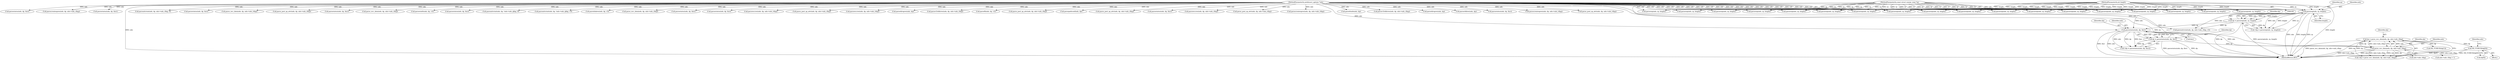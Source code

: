 digraph "0_tcpdump_19d25dd8781620cd41bf178a5e2e27fc1cf242d0@array" {
"1000497" [label="(Call,ND_TCHECK(dp[0]))"];
"1000480" [label="(Call,dp = parse_wcc_data(ndo, dp, ndo->ndo_vflag))"];
"1000482" [label="(Call,parse_wcc_data(ndo, dp, ndo->ndo_vflag))"];
"1000472" [label="(Call,parsestatus(ndo, dp, &er))"];
"1000460" [label="(Call,parserep(ndo, rp, length))"];
"1000101" [label="(MethodParameterIn,netdissect_options *ndo)"];
"1000102" [label="(MethodParameterIn,const struct sunrpc_msg *rp)"];
"1000105" [label="(MethodParameterIn,int length)"];
"1000458" [label="(Call,dp = parserep(ndo, rp, length))"];
"1000470" [label="(Call,dp = parsestatus(ndo, dp, &er))"];
"1000781" [label="(Call,parse_post_op_attr(ndo, dp, ndo->ndo_vflag))"];
"1000666" [label="(Call,parsestatus(ndo, dp, &er))"];
"1000498" [label="(Call,dp[0])"];
"1000479" [label="(Call,!(dp = parse_wcc_data(ndo, dp, ndo->ndo_vflag)))"];
"1000204" [label="(Call,parserep(ndo, rp, length))"];
"1000869" [label="(Call,parserep(ndo, rp, length))"];
"1000710" [label="(Call,parse_wcc_data(ndo, dp, ndo->ndo_vflag))"];
"1000105" [label="(MethodParameterIn,int length)"];
"1000879" [label="(Call,parsestatfs(ndo, dp, v3))"];
"1000737" [label="(Call,parsestatus(ndo, dp, &er))"];
"1000101" [label="(MethodParameterIn,netdissect_options *ndo)"];
"1000469" [label="(Call,!(dp = parsestatus(ndo, dp, &er)))"];
"1000624" [label="(Call,parserep(ndo, rp, length))"];
"1000482" [label="(Call,parse_wcc_data(ndo, dp, ndo->ndo_vflag))"];
"1000457" [label="(Call,!(dp = parserep(ndo, rp, length)))"];
"1000458" [label="(Call,dp = parserep(ndo, rp, length))"];
"1000485" [label="(Call,ndo->ndo_vflag)"];
"1000188" [label="(Call,parseattrstat(ndo, dp, !ndo->ndo_qflag, 0))"];
"1000152" [label="(Call,parseattrstat(ndo, dp, !ndo->ndo_qflag, v3))"];
"1000367" [label="(Call,parselinkres(ndo, dp, v3))"];
"1000463" [label="(Identifier,length)"];
"1000796" [label="(Call,parse_wcc_data(ndo, dp, ndo->ndo_vflag))"];
"1000496" [label="(Block,)"];
"1000216" [label="(Call,parsestatus(ndo, dp, &er))"];
"1000808" [label="(Call,parsestatus(ndo, dp, &er))"];
"1000177" [label="(Call,parsewccres(ndo, dp, ndo->ndo_vflag))"];
"1000512" [label="(Call,ndo->ndo_vflag > 1)"];
"1000168" [label="(Call,parserep(ndo, rp, length))"];
"1000401" [label="(Call,parse_post_op_attr(ndo, dp, ndo->ndo_vflag))"];
"1000357" [label="(Call,parserep(ndo, rp, length))"];
"1000474" [label="(Identifier,dp)"];
"1000503" [label="(Identifier,ndo)"];
"1000655" [label="(Call,parsewccres(ndo, dp, ndo->ndo_vflag))"];
"1000472" [label="(Call,parsestatus(ndo, dp, &er))"];
"1000578" [label="(Call,parsediropres(ndo, dp))"];
"1000858" [label="(Call,parsev3rddirres(ndo, dp, ndo->ndo_vflag))"];
"1000250" [label="(Call,parsefh(ndo, dp, v3))"];
"1000480" [label="(Call,dp = parse_wcc_data(ndo, dp, ndo->ndo_vflag))"];
"1000328" [label="(Call,parse_post_op_attr(ndo, dp, ndo->ndo_vflag))"];
"1000484" [label="(Identifier,dp)"];
"1000481" [label="(Identifier,dp)"];
"1000908" [label="(Call,parserep(ndo, rp, length))"];
"1000918" [label="(Call,parsepathconf(ndo, dp))"];
"1000277" [label="(Call,parse_post_op_attr(ndo, dp, ndo->ndo_vflag))"];
"1000611" [label="(Call,parsestatus(ndo, dp, &er))"];
"1000889" [label="(Call,parserep(ndo, rp, length))"];
"1000937" [label="(Call,parsewccres(ndo, dp, ndo->ndo_vflag))"];
"1000473" [label="(Identifier,ndo)"];
"1000483" [label="(Identifier,ndo)"];
"1000238" [label="(Call,parse_post_op_attr(ndo, dp, ndo->ndo_vflag))"];
"1000470" [label="(Call,dp = parsestatus(ndo, dp, &er))"];
"1000750" [label="(Call,parserep(ndo, rp, length))"];
"1000471" [label="(Identifier,dp)"];
"1000852" [label="(Call,parserep(ndo, rp, length))"];
"1000631" [label="(Call,parsecreateopres(ndo, dp, ndo->ndo_vflag))"];
"1000958" [label="(MethodReturn,RET)"];
"1000379" [label="(Call,parserep(ndo, rp, length))"];
"1000899" [label="(Call,parsefsinfo(ndo, dp))"];
"1000301" [label="(Call,parserep(ndo, rp, length))"];
"1000646" [label="(Call,parserep(ndo, rp, length))"];
"1000830" [label="(Call,parsev3rddirres(ndo, dp, ndo->ndo_vflag))"];
"1000556" [label="(Call,parserep(ndo, rp, length))"];
"1000290" [label="(Call,parsediropres(ndo, dp))"];
"1000589" [label="(Call,parserep(ndo, rp, length))"];
"1000841" [label="(Call,parserddires(ndo, dp))"];
"1000462" [label="(Identifier,rp)"];
"1000459" [label="(Identifier,dp)"];
"1000310" [label="(Call,parsestatus(ndo, dp, &er))"];
"1000566" [label="(Call,parsecreateopres(ndo, dp, ndo->ndo_vflag))"];
"1000259" [label="(Call,parse_post_op_attr(ndo, dp, ndo->ndo_vflag))"];
"1000102" [label="(MethodParameterIn,const struct sunrpc_msg *rp)"];
"1000391" [label="(Call,parsestatus(ndo, dp, &er))"];
"1000927" [label="(Call,parserep(ndo, rp, length))"];
"1000679" [label="(Call,parserep(ndo, rp, length))"];
"1000599" [label="(Call,parsecreateopres(ndo, dp, ndo->ndo_vflag))"];
"1000518" [label="(Call,ND_TCHECK(dp[1]))"];
"1000497" [label="(Call,ND_TCHECK(dp[0]))"];
"1000142" [label="(Call,parserep(ndo, rp, length))"];
"1000691" [label="(Call,parsestatus(ndo, dp, &er))"];
"1000540" [label="(Call,parseattrstat(ndo, dp, ndo->ndo_vflag, v3))"];
"1000460" [label="(Call,parserep(ndo, rp, length))"];
"1000445" [label="(Call,parseattrstat(ndo, dp, ndo->ndo_vflag, 0))"];
"1000762" [label="(Call,parsestatus(ndo, dp, &er))"];
"1000821" [label="(Call,parserep(ndo, rp, length))"];
"1000461" [label="(Identifier,ndo)"];
"1000475" [label="(Call,&er)"];
"1000725" [label="(Call,parse_wcc_data(ndo, dp, ndo->ndo_vflag))"];
"1000497" -> "1000496"  [label="AST: "];
"1000497" -> "1000498"  [label="CFG: "];
"1000498" -> "1000497"  [label="AST: "];
"1000503" -> "1000497"  [label="CFG: "];
"1000497" -> "1000958"  [label="DDG: dp[0]"];
"1000497" -> "1000958"  [label="DDG: ND_TCHECK(dp[0])"];
"1000480" -> "1000497"  [label="DDG: dp"];
"1000480" -> "1000479"  [label="AST: "];
"1000480" -> "1000482"  [label="CFG: "];
"1000481" -> "1000480"  [label="AST: "];
"1000482" -> "1000480"  [label="AST: "];
"1000479" -> "1000480"  [label="CFG: "];
"1000480" -> "1000958"  [label="DDG: dp"];
"1000480" -> "1000958"  [label="DDG: parse_wcc_data(ndo, dp, ndo->ndo_vflag)"];
"1000480" -> "1000479"  [label="DDG: dp"];
"1000482" -> "1000480"  [label="DDG: ndo"];
"1000482" -> "1000480"  [label="DDG: dp"];
"1000482" -> "1000480"  [label="DDG: ndo->ndo_vflag"];
"1000480" -> "1000518"  [label="DDG: dp"];
"1000482" -> "1000485"  [label="CFG: "];
"1000483" -> "1000482"  [label="AST: "];
"1000484" -> "1000482"  [label="AST: "];
"1000485" -> "1000482"  [label="AST: "];
"1000482" -> "1000958"  [label="DDG: ndo"];
"1000482" -> "1000958"  [label="DDG: ndo->ndo_vflag"];
"1000482" -> "1000479"  [label="DDG: ndo"];
"1000482" -> "1000479"  [label="DDG: dp"];
"1000482" -> "1000479"  [label="DDG: ndo->ndo_vflag"];
"1000472" -> "1000482"  [label="DDG: ndo"];
"1000101" -> "1000482"  [label="DDG: ndo"];
"1000470" -> "1000482"  [label="DDG: dp"];
"1000482" -> "1000512"  [label="DDG: ndo->ndo_vflag"];
"1000472" -> "1000470"  [label="AST: "];
"1000472" -> "1000475"  [label="CFG: "];
"1000473" -> "1000472"  [label="AST: "];
"1000474" -> "1000472"  [label="AST: "];
"1000475" -> "1000472"  [label="AST: "];
"1000470" -> "1000472"  [label="CFG: "];
"1000472" -> "1000958"  [label="DDG: &er"];
"1000472" -> "1000958"  [label="DDG: ndo"];
"1000472" -> "1000469"  [label="DDG: ndo"];
"1000472" -> "1000469"  [label="DDG: dp"];
"1000472" -> "1000469"  [label="DDG: &er"];
"1000472" -> "1000470"  [label="DDG: ndo"];
"1000472" -> "1000470"  [label="DDG: dp"];
"1000472" -> "1000470"  [label="DDG: &er"];
"1000460" -> "1000472"  [label="DDG: ndo"];
"1000101" -> "1000472"  [label="DDG: ndo"];
"1000458" -> "1000472"  [label="DDG: dp"];
"1000460" -> "1000458"  [label="AST: "];
"1000460" -> "1000463"  [label="CFG: "];
"1000461" -> "1000460"  [label="AST: "];
"1000462" -> "1000460"  [label="AST: "];
"1000463" -> "1000460"  [label="AST: "];
"1000458" -> "1000460"  [label="CFG: "];
"1000460" -> "1000958"  [label="DDG: ndo"];
"1000460" -> "1000958"  [label="DDG: length"];
"1000460" -> "1000958"  [label="DDG: rp"];
"1000460" -> "1000457"  [label="DDG: ndo"];
"1000460" -> "1000457"  [label="DDG: rp"];
"1000460" -> "1000457"  [label="DDG: length"];
"1000460" -> "1000458"  [label="DDG: ndo"];
"1000460" -> "1000458"  [label="DDG: rp"];
"1000460" -> "1000458"  [label="DDG: length"];
"1000101" -> "1000460"  [label="DDG: ndo"];
"1000102" -> "1000460"  [label="DDG: rp"];
"1000105" -> "1000460"  [label="DDG: length"];
"1000460" -> "1000540"  [label="DDG: ndo"];
"1000101" -> "1000100"  [label="AST: "];
"1000101" -> "1000958"  [label="DDG: ndo"];
"1000101" -> "1000142"  [label="DDG: ndo"];
"1000101" -> "1000152"  [label="DDG: ndo"];
"1000101" -> "1000168"  [label="DDG: ndo"];
"1000101" -> "1000177"  [label="DDG: ndo"];
"1000101" -> "1000188"  [label="DDG: ndo"];
"1000101" -> "1000204"  [label="DDG: ndo"];
"1000101" -> "1000216"  [label="DDG: ndo"];
"1000101" -> "1000238"  [label="DDG: ndo"];
"1000101" -> "1000250"  [label="DDG: ndo"];
"1000101" -> "1000259"  [label="DDG: ndo"];
"1000101" -> "1000277"  [label="DDG: ndo"];
"1000101" -> "1000290"  [label="DDG: ndo"];
"1000101" -> "1000301"  [label="DDG: ndo"];
"1000101" -> "1000310"  [label="DDG: ndo"];
"1000101" -> "1000328"  [label="DDG: ndo"];
"1000101" -> "1000357"  [label="DDG: ndo"];
"1000101" -> "1000367"  [label="DDG: ndo"];
"1000101" -> "1000379"  [label="DDG: ndo"];
"1000101" -> "1000391"  [label="DDG: ndo"];
"1000101" -> "1000401"  [label="DDG: ndo"];
"1000101" -> "1000445"  [label="DDG: ndo"];
"1000101" -> "1000540"  [label="DDG: ndo"];
"1000101" -> "1000556"  [label="DDG: ndo"];
"1000101" -> "1000566"  [label="DDG: ndo"];
"1000101" -> "1000578"  [label="DDG: ndo"];
"1000101" -> "1000589"  [label="DDG: ndo"];
"1000101" -> "1000599"  [label="DDG: ndo"];
"1000101" -> "1000611"  [label="DDG: ndo"];
"1000101" -> "1000624"  [label="DDG: ndo"];
"1000101" -> "1000631"  [label="DDG: ndo"];
"1000101" -> "1000646"  [label="DDG: ndo"];
"1000101" -> "1000655"  [label="DDG: ndo"];
"1000101" -> "1000666"  [label="DDG: ndo"];
"1000101" -> "1000679"  [label="DDG: ndo"];
"1000101" -> "1000691"  [label="DDG: ndo"];
"1000101" -> "1000710"  [label="DDG: ndo"];
"1000101" -> "1000725"  [label="DDG: ndo"];
"1000101" -> "1000737"  [label="DDG: ndo"];
"1000101" -> "1000750"  [label="DDG: ndo"];
"1000101" -> "1000762"  [label="DDG: ndo"];
"1000101" -> "1000781"  [label="DDG: ndo"];
"1000101" -> "1000796"  [label="DDG: ndo"];
"1000101" -> "1000808"  [label="DDG: ndo"];
"1000101" -> "1000821"  [label="DDG: ndo"];
"1000101" -> "1000830"  [label="DDG: ndo"];
"1000101" -> "1000841"  [label="DDG: ndo"];
"1000101" -> "1000852"  [label="DDG: ndo"];
"1000101" -> "1000858"  [label="DDG: ndo"];
"1000101" -> "1000869"  [label="DDG: ndo"];
"1000101" -> "1000879"  [label="DDG: ndo"];
"1000101" -> "1000889"  [label="DDG: ndo"];
"1000101" -> "1000899"  [label="DDG: ndo"];
"1000101" -> "1000908"  [label="DDG: ndo"];
"1000101" -> "1000918"  [label="DDG: ndo"];
"1000101" -> "1000927"  [label="DDG: ndo"];
"1000101" -> "1000937"  [label="DDG: ndo"];
"1000102" -> "1000100"  [label="AST: "];
"1000102" -> "1000958"  [label="DDG: rp"];
"1000102" -> "1000142"  [label="DDG: rp"];
"1000102" -> "1000168"  [label="DDG: rp"];
"1000102" -> "1000204"  [label="DDG: rp"];
"1000102" -> "1000301"  [label="DDG: rp"];
"1000102" -> "1000357"  [label="DDG: rp"];
"1000102" -> "1000379"  [label="DDG: rp"];
"1000102" -> "1000556"  [label="DDG: rp"];
"1000102" -> "1000589"  [label="DDG: rp"];
"1000102" -> "1000624"  [label="DDG: rp"];
"1000102" -> "1000646"  [label="DDG: rp"];
"1000102" -> "1000679"  [label="DDG: rp"];
"1000102" -> "1000750"  [label="DDG: rp"];
"1000102" -> "1000821"  [label="DDG: rp"];
"1000102" -> "1000852"  [label="DDG: rp"];
"1000102" -> "1000869"  [label="DDG: rp"];
"1000102" -> "1000889"  [label="DDG: rp"];
"1000102" -> "1000908"  [label="DDG: rp"];
"1000102" -> "1000927"  [label="DDG: rp"];
"1000105" -> "1000100"  [label="AST: "];
"1000105" -> "1000958"  [label="DDG: length"];
"1000105" -> "1000142"  [label="DDG: length"];
"1000105" -> "1000168"  [label="DDG: length"];
"1000105" -> "1000204"  [label="DDG: length"];
"1000105" -> "1000301"  [label="DDG: length"];
"1000105" -> "1000357"  [label="DDG: length"];
"1000105" -> "1000379"  [label="DDG: length"];
"1000105" -> "1000556"  [label="DDG: length"];
"1000105" -> "1000589"  [label="DDG: length"];
"1000105" -> "1000624"  [label="DDG: length"];
"1000105" -> "1000646"  [label="DDG: length"];
"1000105" -> "1000679"  [label="DDG: length"];
"1000105" -> "1000750"  [label="DDG: length"];
"1000105" -> "1000821"  [label="DDG: length"];
"1000105" -> "1000852"  [label="DDG: length"];
"1000105" -> "1000869"  [label="DDG: length"];
"1000105" -> "1000889"  [label="DDG: length"];
"1000105" -> "1000908"  [label="DDG: length"];
"1000105" -> "1000927"  [label="DDG: length"];
"1000458" -> "1000457"  [label="AST: "];
"1000459" -> "1000458"  [label="AST: "];
"1000457" -> "1000458"  [label="CFG: "];
"1000458" -> "1000958"  [label="DDG: parserep(ndo, rp, length)"];
"1000458" -> "1000958"  [label="DDG: dp"];
"1000458" -> "1000457"  [label="DDG: dp"];
"1000458" -> "1000540"  [label="DDG: dp"];
"1000470" -> "1000469"  [label="AST: "];
"1000471" -> "1000470"  [label="AST: "];
"1000469" -> "1000470"  [label="CFG: "];
"1000470" -> "1000958"  [label="DDG: parsestatus(ndo, dp, &er)"];
"1000470" -> "1000958"  [label="DDG: dp"];
"1000470" -> "1000469"  [label="DDG: dp"];
}
